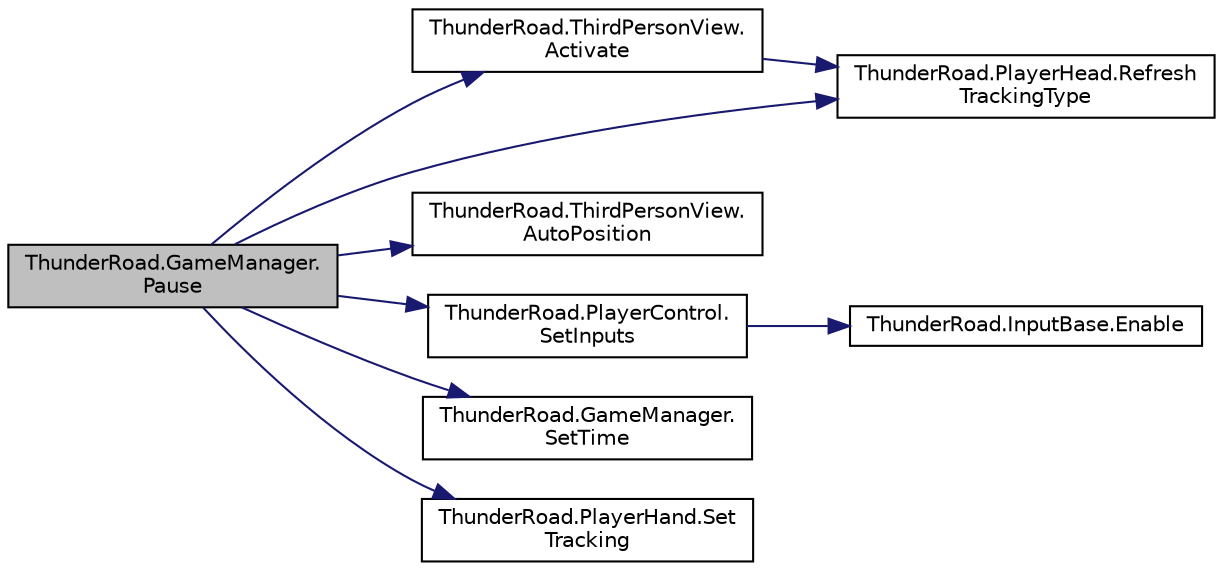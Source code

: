 digraph "ThunderRoad.GameManager.Pause"
{
 // LATEX_PDF_SIZE
  edge [fontname="Helvetica",fontsize="10",labelfontname="Helvetica",labelfontsize="10"];
  node [fontname="Helvetica",fontsize="10",shape=record];
  rankdir="LR";
  Node1 [label="ThunderRoad.GameManager.\lPause",height=0.2,width=0.4,color="black", fillcolor="grey75", style="filled", fontcolor="black",tooltip="Pauses the specified active."];
  Node1 -> Node2 [color="midnightblue",fontsize="10",style="solid",fontname="Helvetica"];
  Node2 [label="ThunderRoad.ThirdPersonView.\lActivate",height=0.2,width=0.4,color="black", fillcolor="white", style="filled",URL="$class_thunder_road_1_1_third_person_view.html#a3859aa87bb44785755e8e55ce4f94fea",tooltip="Activates the specified active."];
  Node2 -> Node3 [color="midnightblue",fontsize="10",style="solid",fontname="Helvetica"];
  Node3 [label="ThunderRoad.PlayerHead.Refresh\lTrackingType",height=0.2,width=0.4,color="black", fillcolor="white", style="filled",URL="$class_thunder_road_1_1_player_head.html#ae147511d94554e4b44bd94d34cfc6afb",tooltip="Refreshes the type of the tracking."];
  Node1 -> Node4 [color="midnightblue",fontsize="10",style="solid",fontname="Helvetica"];
  Node4 [label="ThunderRoad.ThirdPersonView.\lAutoPosition",height=0.2,width=0.4,color="black", fillcolor="white", style="filled",URL="$class_thunder_road_1_1_third_person_view.html#a6fe5f6cb2092fc5f7dd9e2eb6a9da828",tooltip="Automatics the position."];
  Node1 -> Node3 [color="midnightblue",fontsize="10",style="solid",fontname="Helvetica"];
  Node1 -> Node5 [color="midnightblue",fontsize="10",style="solid",fontname="Helvetica"];
  Node5 [label="ThunderRoad.PlayerControl.\lSetInputs",height=0.2,width=0.4,color="black", fillcolor="white", style="filled",URL="$class_thunder_road_1_1_player_control.html#a0a1f0c4801c5fd5d77258377ac25159a",tooltip="Sets the inputs."];
  Node5 -> Node6 [color="midnightblue",fontsize="10",style="solid",fontname="Helvetica"];
  Node6 [label="ThunderRoad.InputBase.Enable",height=0.2,width=0.4,color="black", fillcolor="white", style="filled",URL="$class_thunder_road_1_1_input_base.html#a985a4f1f31e33080306fc08fbe7e5924",tooltip="Enables the specified active."];
  Node1 -> Node7 [color="midnightblue",fontsize="10",style="solid",fontname="Helvetica"];
  Node7 [label="ThunderRoad.GameManager.\lSetTime",height=0.2,width=0.4,color="black", fillcolor="white", style="filled",URL="$class_thunder_road_1_1_game_manager.html#a3e154058abc643e1ccf435df9e501f19",tooltip="Sets the time."];
  Node1 -> Node8 [color="midnightblue",fontsize="10",style="solid",fontname="Helvetica"];
  Node8 [label="ThunderRoad.PlayerHand.Set\lTracking",height=0.2,width=0.4,color="black", fillcolor="white", style="filled",URL="$class_thunder_road_1_1_player_hand.html#aacc3e3395ca7e20daa92858082947d42",tooltip="Sets the tracking."];
}
